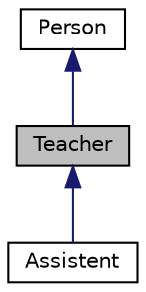 digraph "Teacher"
{
  edge [fontname="Helvetica",fontsize="10",labelfontname="Helvetica",labelfontsize="10"];
  node [fontname="Helvetica",fontsize="10",shape=record];
  Node0 [label="Teacher",height=0.2,width=0.4,color="black", fillcolor="grey75", style="filled", fontcolor="black"];
  Node1 -> Node0 [dir="back",color="midnightblue",fontsize="10",style="solid"];
  Node1 [label="Person",height=0.2,width=0.4,color="black", fillcolor="white", style="filled",URL="$classPerson.html"];
  Node0 -> Node2 [dir="back",color="midnightblue",fontsize="10",style="solid"];
  Node2 [label="Assistent",height=0.2,width=0.4,color="black", fillcolor="white", style="filled",URL="$classAssistent.html"];
}
